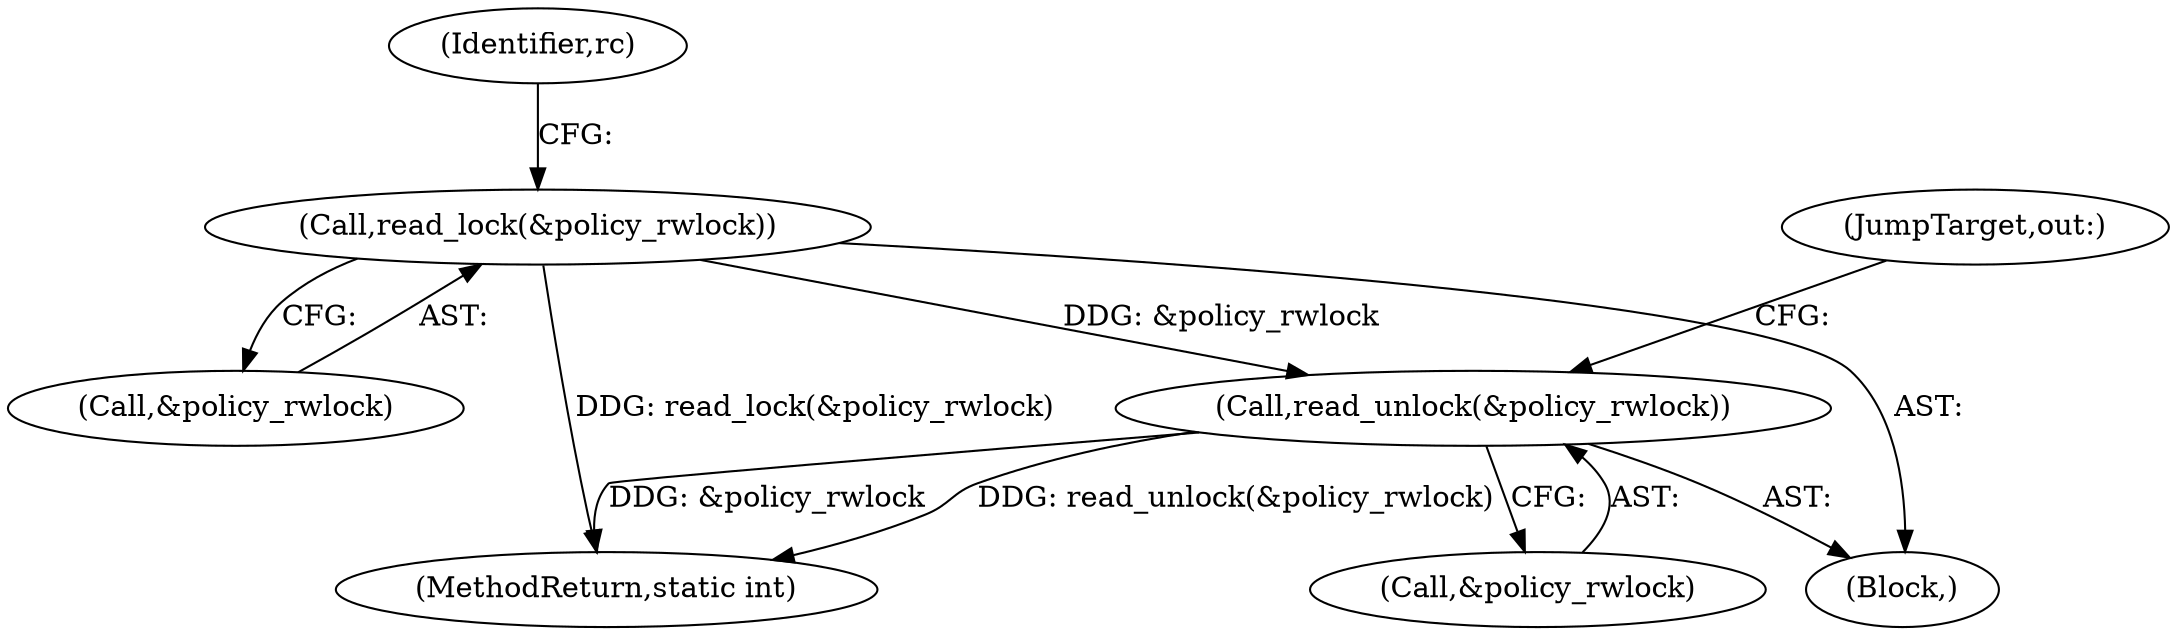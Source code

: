 digraph "0_linux_2172fa709ab32ca60e86179dc67d0857be8e2c98@API" {
"1000256" [label="(Call,read_unlock(&policy_rwlock))"];
"1000204" [label="(Call,read_lock(&policy_rwlock))"];
"1000256" [label="(Call,read_unlock(&policy_rwlock))"];
"1000110" [label="(Block,)"];
"1000257" [label="(Call,&policy_rwlock)"];
"1000266" [label="(MethodReturn,static int)"];
"1000205" [label="(Call,&policy_rwlock)"];
"1000208" [label="(Identifier,rc)"];
"1000259" [label="(JumpTarget,out:)"];
"1000204" [label="(Call,read_lock(&policy_rwlock))"];
"1000256" -> "1000110"  [label="AST: "];
"1000256" -> "1000257"  [label="CFG: "];
"1000257" -> "1000256"  [label="AST: "];
"1000259" -> "1000256"  [label="CFG: "];
"1000256" -> "1000266"  [label="DDG: &policy_rwlock"];
"1000256" -> "1000266"  [label="DDG: read_unlock(&policy_rwlock)"];
"1000204" -> "1000256"  [label="DDG: &policy_rwlock"];
"1000204" -> "1000110"  [label="AST: "];
"1000204" -> "1000205"  [label="CFG: "];
"1000205" -> "1000204"  [label="AST: "];
"1000208" -> "1000204"  [label="CFG: "];
"1000204" -> "1000266"  [label="DDG: read_lock(&policy_rwlock)"];
}
